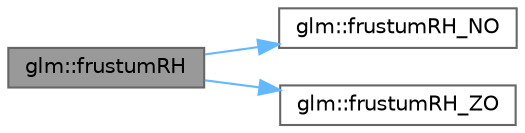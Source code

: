 digraph "glm::frustumRH"
{
 // LATEX_PDF_SIZE
  bgcolor="transparent";
  edge [fontname=Helvetica,fontsize=10,labelfontname=Helvetica,labelfontsize=10];
  node [fontname=Helvetica,fontsize=10,shape=box,height=0.2,width=0.4];
  rankdir="LR";
  Node1 [id="Node000001",label="glm::frustumRH",height=0.2,width=0.4,color="gray40", fillcolor="grey60", style="filled", fontcolor="black",tooltip=" "];
  Node1 -> Node2 [id="edge1_Node000001_Node000002",color="steelblue1",style="solid",tooltip=" "];
  Node2 [id="Node000002",label="glm::frustumRH_NO",height=0.2,width=0.4,color="grey40", fillcolor="white", style="filled",URL="$group__ext__matrix__clip__space.html#gaf83f2f11c373982d3fdbf138be7d7c27",tooltip=" "];
  Node1 -> Node3 [id="edge2_Node000001_Node000003",color="steelblue1",style="solid",tooltip=" "];
  Node3 [id="Node000003",label="glm::frustumRH_ZO",height=0.2,width=0.4,color="grey40", fillcolor="white", style="filled",URL="$group__ext__matrix__clip__space.html#ga2a0614c8f5bc13c5f9f4b0cf9c39278a",tooltip=" "];
}
